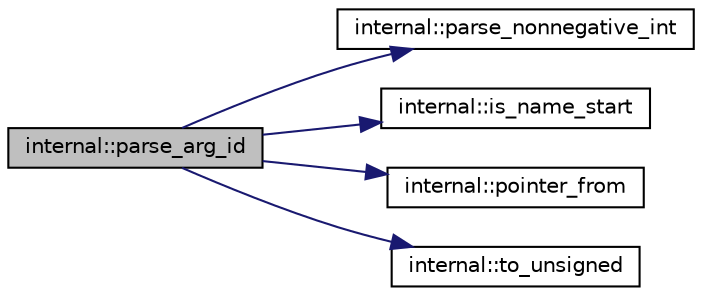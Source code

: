 digraph "internal::parse_arg_id"
{
  edge [fontname="Helvetica",fontsize="10",labelfontname="Helvetica",labelfontsize="10"];
  node [fontname="Helvetica",fontsize="10",shape=record];
  rankdir="LR";
  Node1 [label="internal::parse_arg_id",height=0.2,width=0.4,color="black", fillcolor="grey75", style="filled" fontcolor="black"];
  Node1 -> Node2 [color="midnightblue",fontsize="10",style="solid",fontname="Helvetica"];
  Node2 [label="internal::parse_nonnegative_int",height=0.2,width=0.4,color="black", fillcolor="white", style="filled",URL="$namespaceinternal.html#af621000934cb16d73595619aebb0a35a"];
  Node1 -> Node3 [color="midnightblue",fontsize="10",style="solid",fontname="Helvetica"];
  Node3 [label="internal::is_name_start",height=0.2,width=0.4,color="black", fillcolor="white", style="filled",URL="$namespaceinternal.html#ad6d8c955cfd596d1b78f1cc87d2cc489"];
  Node1 -> Node4 [color="midnightblue",fontsize="10",style="solid",fontname="Helvetica"];
  Node4 [label="internal::pointer_from",height=0.2,width=0.4,color="black", fillcolor="white", style="filled",URL="$namespaceinternal.html#af2847d65bcda093de54229cfc396c072"];
  Node1 -> Node5 [color="midnightblue",fontsize="10",style="solid",fontname="Helvetica"];
  Node5 [label="internal::to_unsigned",height=0.2,width=0.4,color="black", fillcolor="white", style="filled",URL="$namespaceinternal.html#acc608c40c33952a5382db8aaaddfc854"];
}
